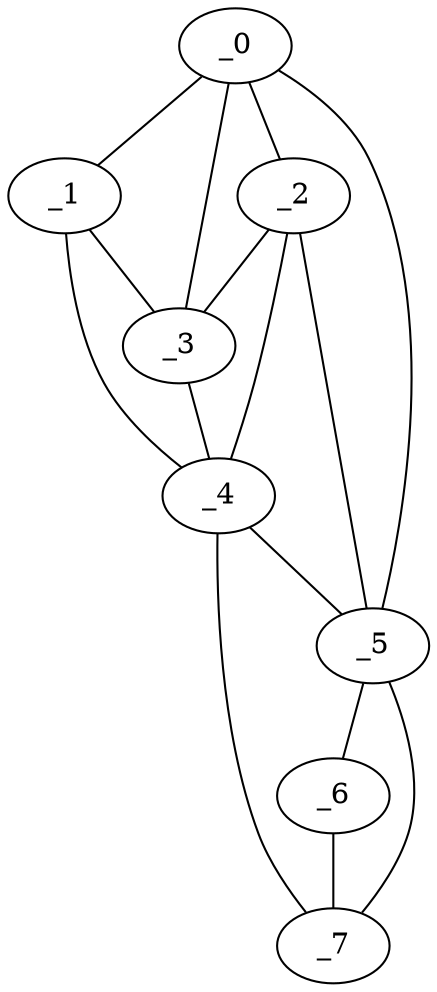graph "obj28__335.gxl" {
	_0	 [x=29,
		y=24];
	_1	 [x=32,
		y=18];
	_0 -- _1	 [valence=1];
	_2	 [x=42,
		y=35];
	_0 -- _2	 [valence=1];
	_3	 [x=45,
		y=26];
	_0 -- _3	 [valence=2];
	_5	 [x=69,
		y=111];
	_0 -- _5	 [valence=1];
	_1 -- _3	 [valence=1];
	_4	 [x=61,
		y=27];
	_1 -- _4	 [valence=1];
	_2 -- _3	 [valence=1];
	_2 -- _4	 [valence=2];
	_2 -- _5	 [valence=2];
	_3 -- _4	 [valence=2];
	_4 -- _5	 [valence=1];
	_7	 [x=109,
		y=58];
	_4 -- _7	 [valence=1];
	_6	 [x=104,
		y=103];
	_5 -- _6	 [valence=1];
	_5 -- _7	 [valence=2];
	_6 -- _7	 [valence=1];
}
